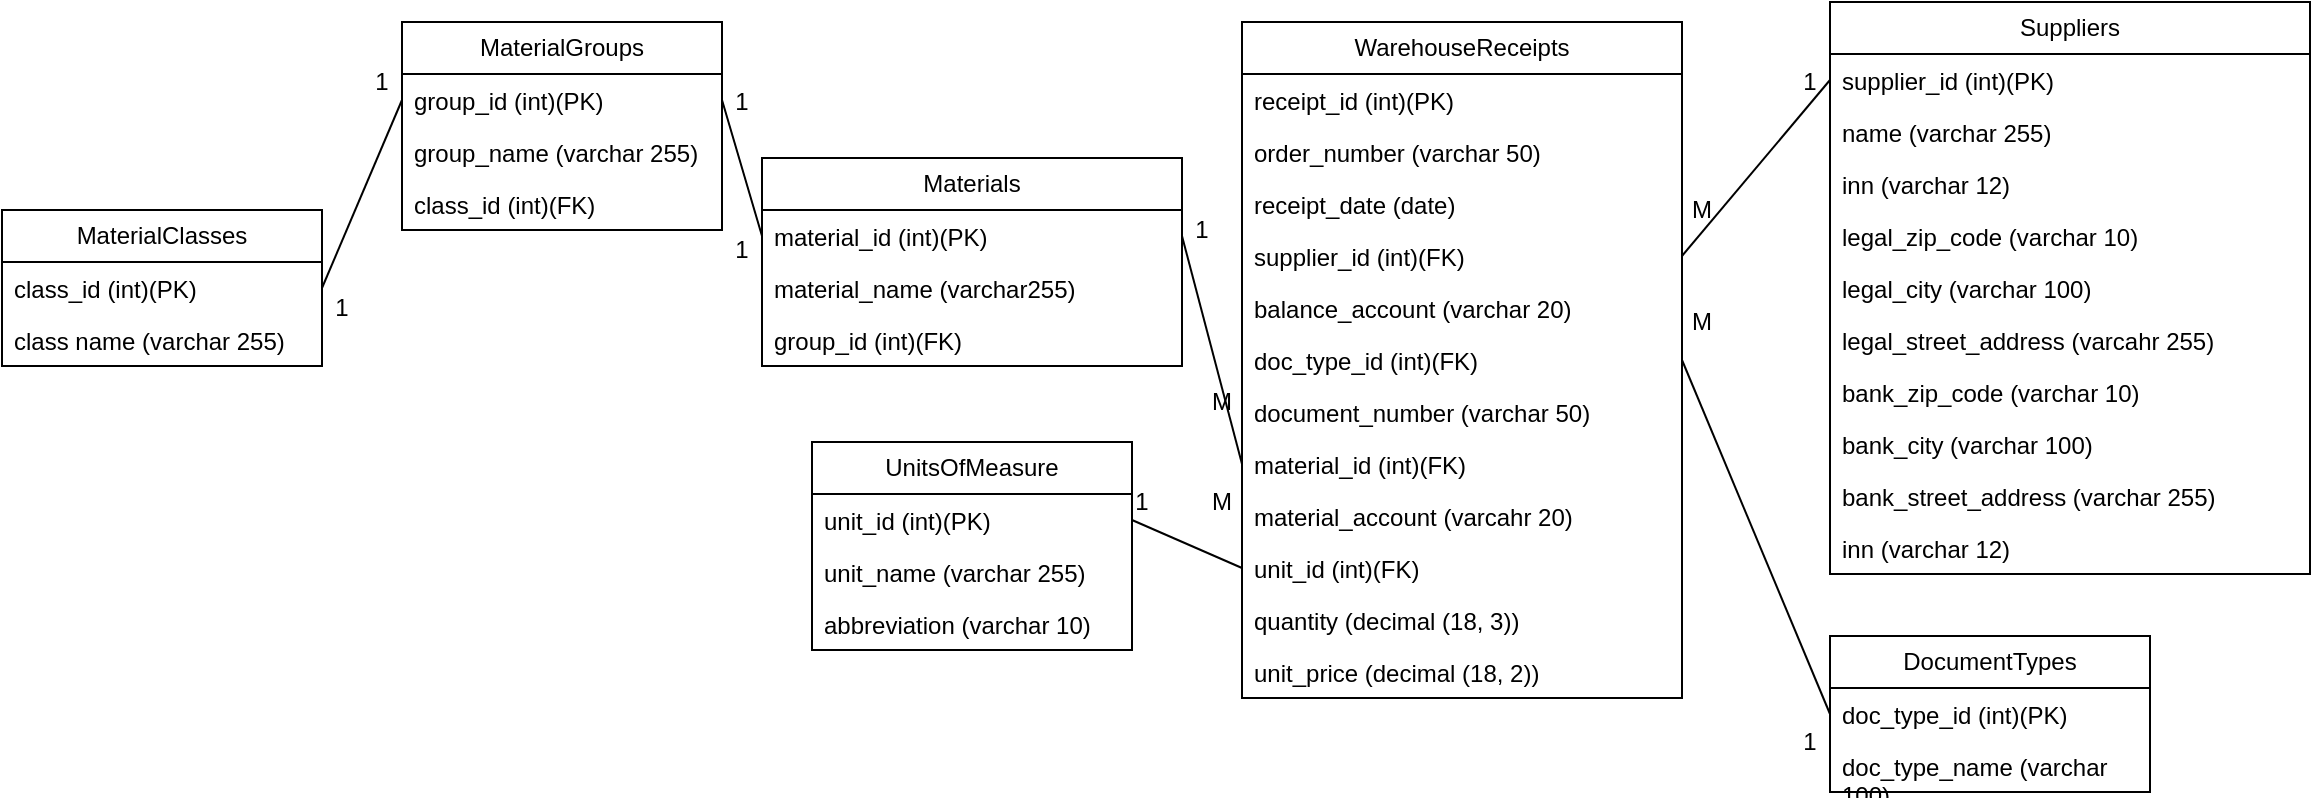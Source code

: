 <mxfile version="28.2.3">
  <diagram name="Страница — 1" id="IQXzP_xZAU_yh_Sl8FRq">
    <mxGraphModel dx="1456" dy="703" grid="1" gridSize="10" guides="1" tooltips="1" connect="1" arrows="1" fold="1" page="1" pageScale="1" pageWidth="827" pageHeight="1169" math="0" shadow="0">
      <root>
        <mxCell id="0" />
        <mxCell id="1" parent="0" />
        <mxCell id="cD_LOHN106aEncBf8dty-1" value="Suppliers" style="swimlane;fontStyle=0;childLayout=stackLayout;horizontal=1;startSize=26;fillColor=none;horizontalStack=0;resizeParent=1;resizeParentMax=0;resizeLast=0;collapsible=1;marginBottom=0;whiteSpace=wrap;html=1;" vertex="1" parent="1">
          <mxGeometry x="414" y="190" width="240" height="286" as="geometry" />
        </mxCell>
        <mxCell id="cD_LOHN106aEncBf8dty-2" value="supplier_id (int)(PK)" style="text;strokeColor=none;fillColor=none;align=left;verticalAlign=top;spacingLeft=4;spacingRight=4;overflow=hidden;rotatable=0;points=[[0,0.5],[1,0.5]];portConstraint=eastwest;whiteSpace=wrap;html=1;" vertex="1" parent="cD_LOHN106aEncBf8dty-1">
          <mxGeometry y="26" width="240" height="26" as="geometry" />
        </mxCell>
        <mxCell id="cD_LOHN106aEncBf8dty-6" value="&lt;div style=&quot;forced-color-adjust: none;&quot;&gt;name (varchar 255)&lt;/div&gt;" style="text;strokeColor=none;fillColor=none;align=left;verticalAlign=top;spacingLeft=4;spacingRight=4;overflow=hidden;rotatable=0;points=[[0,0.5],[1,0.5]];portConstraint=eastwest;whiteSpace=wrap;html=1;" vertex="1" parent="cD_LOHN106aEncBf8dty-1">
          <mxGeometry y="52" width="240" height="26" as="geometry" />
        </mxCell>
        <mxCell id="cD_LOHN106aEncBf8dty-8" value="&lt;div style=&quot;forced-color-adjust: none;&quot;&gt;inn (varchar 12)&lt;/div&gt;" style="text;strokeColor=none;fillColor=none;align=left;verticalAlign=top;spacingLeft=4;spacingRight=4;overflow=hidden;rotatable=0;points=[[0,0.5],[1,0.5]];portConstraint=eastwest;whiteSpace=wrap;html=1;" vertex="1" parent="cD_LOHN106aEncBf8dty-1">
          <mxGeometry y="78" width="240" height="26" as="geometry" />
        </mxCell>
        <mxCell id="cD_LOHN106aEncBf8dty-53" value="&lt;div style=&quot;forced-color-adjust: none;&quot;&gt;legal_zip_code (varchar 10)&lt;/div&gt;" style="text;strokeColor=none;fillColor=none;align=left;verticalAlign=top;spacingLeft=4;spacingRight=4;overflow=hidden;rotatable=0;points=[[0,0.5],[1,0.5]];portConstraint=eastwest;whiteSpace=wrap;html=1;" vertex="1" parent="cD_LOHN106aEncBf8dty-1">
          <mxGeometry y="104" width="240" height="26" as="geometry" />
        </mxCell>
        <mxCell id="cD_LOHN106aEncBf8dty-7" value="&lt;div style=&quot;forced-color-adjust: none;&quot;&gt;legal_city (varchar 100)&lt;/div&gt;" style="text;strokeColor=none;fillColor=none;align=left;verticalAlign=top;spacingLeft=4;spacingRight=4;overflow=hidden;rotatable=0;points=[[0,0.5],[1,0.5]];portConstraint=eastwest;whiteSpace=wrap;html=1;" vertex="1" parent="cD_LOHN106aEncBf8dty-1">
          <mxGeometry y="130" width="240" height="26" as="geometry" />
        </mxCell>
        <mxCell id="cD_LOHN106aEncBf8dty-9" value="&lt;div style=&quot;forced-color-adjust: none;&quot;&gt;legal_street_address (varcahr 255)&lt;/div&gt;" style="text;strokeColor=none;fillColor=none;align=left;verticalAlign=top;spacingLeft=4;spacingRight=4;overflow=hidden;rotatable=0;points=[[0,0.5],[1,0.5]];portConstraint=eastwest;whiteSpace=wrap;html=1;" vertex="1" parent="cD_LOHN106aEncBf8dty-1">
          <mxGeometry y="156" width="240" height="26" as="geometry" />
        </mxCell>
        <mxCell id="cD_LOHN106aEncBf8dty-54" value="&lt;div style=&quot;forced-color-adjust: none;&quot;&gt;bank_zip_code (varchar 10)&lt;/div&gt;" style="text;strokeColor=none;fillColor=none;align=left;verticalAlign=top;spacingLeft=4;spacingRight=4;overflow=hidden;rotatable=0;points=[[0,0.5],[1,0.5]];portConstraint=eastwest;whiteSpace=wrap;html=1;" vertex="1" parent="cD_LOHN106aEncBf8dty-1">
          <mxGeometry y="182" width="240" height="26" as="geometry" />
        </mxCell>
        <mxCell id="cD_LOHN106aEncBf8dty-55" value="&lt;div style=&quot;forced-color-adjust: none;&quot;&gt;bank_city (varchar 100)&lt;/div&gt;" style="text;strokeColor=none;fillColor=none;align=left;verticalAlign=top;spacingLeft=4;spacingRight=4;overflow=hidden;rotatable=0;points=[[0,0.5],[1,0.5]];portConstraint=eastwest;whiteSpace=wrap;html=1;" vertex="1" parent="cD_LOHN106aEncBf8dty-1">
          <mxGeometry y="208" width="240" height="26" as="geometry" />
        </mxCell>
        <mxCell id="cD_LOHN106aEncBf8dty-56" value="bank_street_address (varchar 255&lt;span style=&quot;color: rgba(0, 0, 0, 0); font-family: monospace; font-size: 0px; text-wrap-mode: nowrap;&quot;&gt;%3CmxGraphModel%3E%3Croot%3E%3CmxCell%20id%3D%220%22%2F%3E%3CmxCell%20id%3D%221%22%20parent%3D%220%22%2F%3E%3CmxCell%20id%3D%222%22%20value%3D%22%26lt%3Bdiv%20style%3D%26quot%3Bforced-color-adjust%3A%20none%3B%26quot%3B%26gt%3Binn%20(varchar%2012)%26lt%3B%2Fdiv%26gt%3B%22%20style%3D%22text%3BstrokeColor%3Dnone%3BfillColor%3Dnone%3Balign%3Dleft%3BverticalAlign%3Dtop%3BspacingLeft%3D4%3BspacingRight%3D4%3Boverflow%3Dhidden%3Brotatable%3D0%3Bpoints%3D%5B%5B0%2C0.5%5D%2C%5B1%2C0.5%5D%5D%3BportConstraint%3Deastwest%3BwhiteSpace%3Dwrap%3Bhtml%3D1%3B%22%20vertex%3D%221%22%20parent%3D%221%22%3E%3CmxGeometry%20x%3D%2260%22%20y%3D%22518%22%20width%3D%22180%22%20height%3D%2226%22%20as%3D%22geometry%22%2F%3E%3C%2FmxCell%3E%3C%2Froot%3E%3C%2FmxGraphModel%3E&lt;/span&gt;)" style="text;strokeColor=none;fillColor=none;align=left;verticalAlign=top;spacingLeft=4;spacingRight=4;overflow=hidden;rotatable=0;points=[[0,0.5],[1,0.5]];portConstraint=eastwest;whiteSpace=wrap;html=1;" vertex="1" parent="cD_LOHN106aEncBf8dty-1">
          <mxGeometry y="234" width="240" height="26" as="geometry" />
        </mxCell>
        <mxCell id="cD_LOHN106aEncBf8dty-57" value="&lt;div style=&quot;forced-color-adjust: none;&quot;&gt;inn (varchar 12)&lt;/div&gt;" style="text;strokeColor=none;fillColor=none;align=left;verticalAlign=top;spacingLeft=4;spacingRight=4;overflow=hidden;rotatable=0;points=[[0,0.5],[1,0.5]];portConstraint=eastwest;whiteSpace=wrap;html=1;" vertex="1" parent="cD_LOHN106aEncBf8dty-1">
          <mxGeometry y="260" width="240" height="26" as="geometry" />
        </mxCell>
        <mxCell id="cD_LOHN106aEncBf8dty-11" value="MaterialClasses" style="swimlane;fontStyle=0;childLayout=stackLayout;horizontal=1;startSize=26;fillColor=none;horizontalStack=0;resizeParent=1;resizeParentMax=0;resizeLast=0;collapsible=1;marginBottom=0;whiteSpace=wrap;html=1;" vertex="1" parent="1">
          <mxGeometry x="-500" y="294" width="160" height="78" as="geometry" />
        </mxCell>
        <mxCell id="cD_LOHN106aEncBf8dty-12" value="class_id (int)(PK)" style="text;strokeColor=none;fillColor=none;align=left;verticalAlign=top;spacingLeft=4;spacingRight=4;overflow=hidden;rotatable=0;points=[[0,0.5],[1,0.5]];portConstraint=eastwest;whiteSpace=wrap;html=1;" vertex="1" parent="cD_LOHN106aEncBf8dty-11">
          <mxGeometry y="26" width="160" height="26" as="geometry" />
        </mxCell>
        <mxCell id="cD_LOHN106aEncBf8dty-13" value="&lt;div style=&quot;forced-color-adjust: none;&quot;&gt;class name (varchar 255)&lt;/div&gt;" style="text;strokeColor=none;fillColor=none;align=left;verticalAlign=top;spacingLeft=4;spacingRight=4;overflow=hidden;rotatable=0;points=[[0,0.5],[1,0.5]];portConstraint=eastwest;whiteSpace=wrap;html=1;" vertex="1" parent="cD_LOHN106aEncBf8dty-11">
          <mxGeometry y="52" width="160" height="26" as="geometry" />
        </mxCell>
        <mxCell id="cD_LOHN106aEncBf8dty-18" value="MaterialGroups" style="swimlane;fontStyle=0;childLayout=stackLayout;horizontal=1;startSize=26;fillColor=none;horizontalStack=0;resizeParent=1;resizeParentMax=0;resizeLast=0;collapsible=1;marginBottom=0;whiteSpace=wrap;html=1;" vertex="1" parent="1">
          <mxGeometry x="-300" y="200" width="160" height="104" as="geometry" />
        </mxCell>
        <mxCell id="cD_LOHN106aEncBf8dty-19" value="group_id (int)(PK)" style="text;strokeColor=none;fillColor=none;align=left;verticalAlign=top;spacingLeft=4;spacingRight=4;overflow=hidden;rotatable=0;points=[[0,0.5],[1,0.5]];portConstraint=eastwest;whiteSpace=wrap;html=1;" vertex="1" parent="cD_LOHN106aEncBf8dty-18">
          <mxGeometry y="26" width="160" height="26" as="geometry" />
        </mxCell>
        <mxCell id="cD_LOHN106aEncBf8dty-20" value="&lt;div style=&quot;forced-color-adjust: none;&quot;&gt;group_name (varchar 255)&lt;/div&gt;" style="text;strokeColor=none;fillColor=none;align=left;verticalAlign=top;spacingLeft=4;spacingRight=4;overflow=hidden;rotatable=0;points=[[0,0.5],[1,0.5]];portConstraint=eastwest;whiteSpace=wrap;html=1;" vertex="1" parent="cD_LOHN106aEncBf8dty-18">
          <mxGeometry y="52" width="160" height="26" as="geometry" />
        </mxCell>
        <mxCell id="cD_LOHN106aEncBf8dty-21" value="&lt;div style=&quot;forced-color-adjust: none;&quot;&gt;class_id (int)(FK)&lt;/div&gt;" style="text;strokeColor=none;fillColor=none;align=left;verticalAlign=top;spacingLeft=4;spacingRight=4;overflow=hidden;rotatable=0;points=[[0,0.5],[1,0.5]];portConstraint=eastwest;whiteSpace=wrap;html=1;" vertex="1" parent="cD_LOHN106aEncBf8dty-18">
          <mxGeometry y="78" width="160" height="26" as="geometry" />
        </mxCell>
        <mxCell id="cD_LOHN106aEncBf8dty-22" value="Materials" style="swimlane;fontStyle=0;childLayout=stackLayout;horizontal=1;startSize=26;fillColor=none;horizontalStack=0;resizeParent=1;resizeParentMax=0;resizeLast=0;collapsible=1;marginBottom=0;whiteSpace=wrap;html=1;" vertex="1" parent="1">
          <mxGeometry x="-120" y="268" width="210" height="104" as="geometry" />
        </mxCell>
        <mxCell id="cD_LOHN106aEncBf8dty-23" value="material_id (int)(PK)" style="text;strokeColor=none;fillColor=none;align=left;verticalAlign=top;spacingLeft=4;spacingRight=4;overflow=hidden;rotatable=0;points=[[0,0.5],[1,0.5]];portConstraint=eastwest;whiteSpace=wrap;html=1;" vertex="1" parent="cD_LOHN106aEncBf8dty-22">
          <mxGeometry y="26" width="210" height="26" as="geometry" />
        </mxCell>
        <mxCell id="cD_LOHN106aEncBf8dty-24" value="&lt;div style=&quot;forced-color-adjust: none;&quot;&gt;material_name (varchar255)&lt;/div&gt;" style="text;strokeColor=none;fillColor=none;align=left;verticalAlign=top;spacingLeft=4;spacingRight=4;overflow=hidden;rotatable=0;points=[[0,0.5],[1,0.5]];portConstraint=eastwest;whiteSpace=wrap;html=1;" vertex="1" parent="cD_LOHN106aEncBf8dty-22">
          <mxGeometry y="52" width="210" height="26" as="geometry" />
        </mxCell>
        <mxCell id="cD_LOHN106aEncBf8dty-25" value="&lt;div style=&quot;forced-color-adjust: none;&quot;&gt;group_id (int)(FK)&lt;/div&gt;" style="text;strokeColor=none;fillColor=none;align=left;verticalAlign=top;spacingLeft=4;spacingRight=4;overflow=hidden;rotatable=0;points=[[0,0.5],[1,0.5]];portConstraint=eastwest;whiteSpace=wrap;html=1;" vertex="1" parent="cD_LOHN106aEncBf8dty-22">
          <mxGeometry y="78" width="210" height="26" as="geometry" />
        </mxCell>
        <mxCell id="cD_LOHN106aEncBf8dty-26" value="UnitsOfMeasure" style="swimlane;fontStyle=0;childLayout=stackLayout;horizontal=1;startSize=26;fillColor=none;horizontalStack=0;resizeParent=1;resizeParentMax=0;resizeLast=0;collapsible=1;marginBottom=0;whiteSpace=wrap;html=1;" vertex="1" parent="1">
          <mxGeometry x="-95" y="410" width="160" height="104" as="geometry" />
        </mxCell>
        <mxCell id="cD_LOHN106aEncBf8dty-27" value="unit_id (int)(PK)" style="text;strokeColor=none;fillColor=none;align=left;verticalAlign=top;spacingLeft=4;spacingRight=4;overflow=hidden;rotatable=0;points=[[0,0.5],[1,0.5]];portConstraint=eastwest;whiteSpace=wrap;html=1;" vertex="1" parent="cD_LOHN106aEncBf8dty-26">
          <mxGeometry y="26" width="160" height="26" as="geometry" />
        </mxCell>
        <mxCell id="cD_LOHN106aEncBf8dty-28" value="&lt;div style=&quot;forced-color-adjust: none;&quot;&gt;unit_name (varchar 255)&lt;/div&gt;" style="text;strokeColor=none;fillColor=none;align=left;verticalAlign=top;spacingLeft=4;spacingRight=4;overflow=hidden;rotatable=0;points=[[0,0.5],[1,0.5]];portConstraint=eastwest;whiteSpace=wrap;html=1;" vertex="1" parent="cD_LOHN106aEncBf8dty-26">
          <mxGeometry y="52" width="160" height="26" as="geometry" />
        </mxCell>
        <mxCell id="cD_LOHN106aEncBf8dty-29" value="&lt;div style=&quot;forced-color-adjust: none;&quot;&gt;abbreviation (varchar 10)&lt;/div&gt;" style="text;strokeColor=none;fillColor=none;align=left;verticalAlign=top;spacingLeft=4;spacingRight=4;overflow=hidden;rotatable=0;points=[[0,0.5],[1,0.5]];portConstraint=eastwest;whiteSpace=wrap;html=1;" vertex="1" parent="cD_LOHN106aEncBf8dty-26">
          <mxGeometry y="78" width="160" height="26" as="geometry" />
        </mxCell>
        <mxCell id="cD_LOHN106aEncBf8dty-30" value="DocumentTypes" style="swimlane;fontStyle=0;childLayout=stackLayout;horizontal=1;startSize=26;fillColor=none;horizontalStack=0;resizeParent=1;resizeParentMax=0;resizeLast=0;collapsible=1;marginBottom=0;whiteSpace=wrap;html=1;" vertex="1" parent="1">
          <mxGeometry x="414" y="507" width="160" height="78" as="geometry" />
        </mxCell>
        <mxCell id="cD_LOHN106aEncBf8dty-31" value="doc_type_id (int)(PK)" style="text;strokeColor=none;fillColor=none;align=left;verticalAlign=top;spacingLeft=4;spacingRight=4;overflow=hidden;rotatable=0;points=[[0,0.5],[1,0.5]];portConstraint=eastwest;whiteSpace=wrap;html=1;" vertex="1" parent="cD_LOHN106aEncBf8dty-30">
          <mxGeometry y="26" width="160" height="26" as="geometry" />
        </mxCell>
        <mxCell id="cD_LOHN106aEncBf8dty-32" value="&lt;div style=&quot;forced-color-adjust: none;&quot;&gt;doc_type_name (varchar 100)&lt;/div&gt;" style="text;strokeColor=none;fillColor=none;align=left;verticalAlign=top;spacingLeft=4;spacingRight=4;overflow=hidden;rotatable=0;points=[[0,0.5],[1,0.5]];portConstraint=eastwest;whiteSpace=wrap;html=1;" vertex="1" parent="cD_LOHN106aEncBf8dty-30">
          <mxGeometry y="52" width="160" height="26" as="geometry" />
        </mxCell>
        <mxCell id="cD_LOHN106aEncBf8dty-36" value="WarehouseReceipts" style="swimlane;fontStyle=0;childLayout=stackLayout;horizontal=1;startSize=26;fillColor=none;horizontalStack=0;resizeParent=1;resizeParentMax=0;resizeLast=0;collapsible=1;marginBottom=0;whiteSpace=wrap;html=1;" vertex="1" parent="1">
          <mxGeometry x="120" y="200" width="220" height="338" as="geometry" />
        </mxCell>
        <mxCell id="cD_LOHN106aEncBf8dty-37" value="receipt_id (int)(PK)" style="text;strokeColor=none;fillColor=none;align=left;verticalAlign=top;spacingLeft=4;spacingRight=4;overflow=hidden;rotatable=0;points=[[0,0.5],[1,0.5]];portConstraint=eastwest;whiteSpace=wrap;html=1;" vertex="1" parent="cD_LOHN106aEncBf8dty-36">
          <mxGeometry y="26" width="220" height="26" as="geometry" />
        </mxCell>
        <mxCell id="cD_LOHN106aEncBf8dty-42" value="order_number (varchar 50)" style="text;strokeColor=none;fillColor=none;align=left;verticalAlign=top;spacingLeft=4;spacingRight=4;overflow=hidden;rotatable=0;points=[[0,0.5],[1,0.5]];portConstraint=eastwest;whiteSpace=wrap;html=1;" vertex="1" parent="cD_LOHN106aEncBf8dty-36">
          <mxGeometry y="52" width="220" height="26" as="geometry" />
        </mxCell>
        <mxCell id="cD_LOHN106aEncBf8dty-43" value="receipt_date (date)" style="text;strokeColor=none;fillColor=none;align=left;verticalAlign=top;spacingLeft=4;spacingRight=4;overflow=hidden;rotatable=0;points=[[0,0.5],[1,0.5]];portConstraint=eastwest;whiteSpace=wrap;html=1;" vertex="1" parent="cD_LOHN106aEncBf8dty-36">
          <mxGeometry y="78" width="220" height="26" as="geometry" />
        </mxCell>
        <mxCell id="cD_LOHN106aEncBf8dty-44" value="supplier_id (int)(FK)" style="text;strokeColor=none;fillColor=none;align=left;verticalAlign=top;spacingLeft=4;spacingRight=4;overflow=hidden;rotatable=0;points=[[0,0.5],[1,0.5]];portConstraint=eastwest;whiteSpace=wrap;html=1;" vertex="1" parent="cD_LOHN106aEncBf8dty-36">
          <mxGeometry y="104" width="220" height="26" as="geometry" />
        </mxCell>
        <mxCell id="cD_LOHN106aEncBf8dty-83" value="balance_account (varchar 20)" style="text;strokeColor=none;fillColor=none;align=left;verticalAlign=top;spacingLeft=4;spacingRight=4;overflow=hidden;rotatable=0;points=[[0,0.5],[1,0.5]];portConstraint=eastwest;whiteSpace=wrap;html=1;" vertex="1" parent="cD_LOHN106aEncBf8dty-36">
          <mxGeometry y="130" width="220" height="26" as="geometry" />
        </mxCell>
        <mxCell id="cD_LOHN106aEncBf8dty-45" value="doc_type_id (int)(FK)" style="text;strokeColor=none;fillColor=none;align=left;verticalAlign=top;spacingLeft=4;spacingRight=4;overflow=hidden;rotatable=0;points=[[0,0.5],[1,0.5]];portConstraint=eastwest;whiteSpace=wrap;html=1;" vertex="1" parent="cD_LOHN106aEncBf8dty-36">
          <mxGeometry y="156" width="220" height="26" as="geometry" />
        </mxCell>
        <mxCell id="cD_LOHN106aEncBf8dty-58" value="document_number (varchar 50)" style="text;strokeColor=none;fillColor=none;align=left;verticalAlign=top;spacingLeft=4;spacingRight=4;overflow=hidden;rotatable=0;points=[[0,0.5],[1,0.5]];portConstraint=eastwest;whiteSpace=wrap;html=1;" vertex="1" parent="cD_LOHN106aEncBf8dty-36">
          <mxGeometry y="182" width="220" height="26" as="geometry" />
        </mxCell>
        <mxCell id="cD_LOHN106aEncBf8dty-47" value="material_id (int)(FK)" style="text;strokeColor=none;fillColor=none;align=left;verticalAlign=top;spacingLeft=4;spacingRight=4;overflow=hidden;rotatable=0;points=[[0,0.5],[1,0.5]];portConstraint=eastwest;whiteSpace=wrap;html=1;" vertex="1" parent="cD_LOHN106aEncBf8dty-36">
          <mxGeometry y="208" width="220" height="26" as="geometry" />
        </mxCell>
        <mxCell id="cD_LOHN106aEncBf8dty-84" value="material_account (varcahr 20)" style="text;strokeColor=none;fillColor=none;align=left;verticalAlign=top;spacingLeft=4;spacingRight=4;overflow=hidden;rotatable=0;points=[[0,0.5],[1,0.5]];portConstraint=eastwest;whiteSpace=wrap;html=1;" vertex="1" parent="cD_LOHN106aEncBf8dty-36">
          <mxGeometry y="234" width="220" height="26" as="geometry" />
        </mxCell>
        <mxCell id="cD_LOHN106aEncBf8dty-48" value="unit_id (int)(FK)" style="text;strokeColor=none;fillColor=none;align=left;verticalAlign=top;spacingLeft=4;spacingRight=4;overflow=hidden;rotatable=0;points=[[0,0.5],[1,0.5]];portConstraint=eastwest;whiteSpace=wrap;html=1;" vertex="1" parent="cD_LOHN106aEncBf8dty-36">
          <mxGeometry y="260" width="220" height="26" as="geometry" />
        </mxCell>
        <mxCell id="cD_LOHN106aEncBf8dty-46" value="quantity (decimal (18, 3))" style="text;strokeColor=none;fillColor=none;align=left;verticalAlign=top;spacingLeft=4;spacingRight=4;overflow=hidden;rotatable=0;points=[[0,0.5],[1,0.5]];portConstraint=eastwest;whiteSpace=wrap;html=1;" vertex="1" parent="cD_LOHN106aEncBf8dty-36">
          <mxGeometry y="286" width="220" height="26" as="geometry" />
        </mxCell>
        <mxCell id="cD_LOHN106aEncBf8dty-50" value="unit_price (decimal (18, 2))" style="text;strokeColor=none;fillColor=none;align=left;verticalAlign=top;spacingLeft=4;spacingRight=4;overflow=hidden;rotatable=0;points=[[0,0.5],[1,0.5]];portConstraint=eastwest;whiteSpace=wrap;html=1;" vertex="1" parent="cD_LOHN106aEncBf8dty-36">
          <mxGeometry y="312" width="220" height="26" as="geometry" />
        </mxCell>
        <mxCell id="cD_LOHN106aEncBf8dty-60" value="" style="endArrow=none;html=1;rounded=0;exitX=1;exitY=0.5;exitDx=0;exitDy=0;entryX=0;entryY=0.5;entryDx=0;entryDy=0;" edge="1" parent="1" source="cD_LOHN106aEncBf8dty-44" target="cD_LOHN106aEncBf8dty-2">
          <mxGeometry width="50" height="50" relative="1" as="geometry">
            <mxPoint x="270" y="298" as="sourcePoint" />
            <mxPoint x="430" y="328" as="targetPoint" />
          </mxGeometry>
        </mxCell>
        <mxCell id="cD_LOHN106aEncBf8dty-62" value="" style="endArrow=none;html=1;rounded=0;entryX=0;entryY=0.5;entryDx=0;entryDy=0;exitX=1;exitY=0.5;exitDx=0;exitDy=0;" edge="1" parent="1" source="cD_LOHN106aEncBf8dty-19" target="cD_LOHN106aEncBf8dty-23">
          <mxGeometry width="50" height="50" relative="1" as="geometry">
            <mxPoint x="430" y="510" as="sourcePoint" />
            <mxPoint x="480" y="460" as="targetPoint" />
          </mxGeometry>
        </mxCell>
        <mxCell id="cD_LOHN106aEncBf8dty-63" value="" style="endArrow=none;html=1;rounded=0;exitX=1;exitY=0.5;exitDx=0;exitDy=0;entryX=0;entryY=0.5;entryDx=0;entryDy=0;" edge="1" parent="1" source="cD_LOHN106aEncBf8dty-12" target="cD_LOHN106aEncBf8dty-19">
          <mxGeometry width="50" height="50" relative="1" as="geometry">
            <mxPoint x="430" y="510" as="sourcePoint" />
            <mxPoint x="480" y="460" as="targetPoint" />
          </mxGeometry>
        </mxCell>
        <mxCell id="cD_LOHN106aEncBf8dty-64" value="" style="endArrow=none;html=1;rounded=0;entryX=0;entryY=0.5;entryDx=0;entryDy=0;exitX=1;exitY=0.5;exitDx=0;exitDy=0;" edge="1" parent="1" source="cD_LOHN106aEncBf8dty-23" target="cD_LOHN106aEncBf8dty-47">
          <mxGeometry width="50" height="50" relative="1" as="geometry">
            <mxPoint x="50" y="460" as="sourcePoint" />
            <mxPoint x="100" y="410" as="targetPoint" />
          </mxGeometry>
        </mxCell>
        <mxCell id="cD_LOHN106aEncBf8dty-65" value="" style="endArrow=none;html=1;rounded=0;entryX=0;entryY=0.5;entryDx=0;entryDy=0;exitX=1;exitY=0.5;exitDx=0;exitDy=0;" edge="1" parent="1" source="cD_LOHN106aEncBf8dty-27" target="cD_LOHN106aEncBf8dty-48">
          <mxGeometry width="50" height="50" relative="1" as="geometry">
            <mxPoint x="50" y="460" as="sourcePoint" />
            <mxPoint x="100" y="410" as="targetPoint" />
          </mxGeometry>
        </mxCell>
        <mxCell id="cD_LOHN106aEncBf8dty-66" value="" style="endArrow=none;html=1;rounded=0;exitX=0;exitY=0.5;exitDx=0;exitDy=0;entryX=1;entryY=0.5;entryDx=0;entryDy=0;" edge="1" parent="1" source="cD_LOHN106aEncBf8dty-31" target="cD_LOHN106aEncBf8dty-45">
          <mxGeometry width="50" height="50" relative="1" as="geometry">
            <mxPoint x="100" y="460" as="sourcePoint" />
            <mxPoint x="390" y="380" as="targetPoint" />
          </mxGeometry>
        </mxCell>
        <mxCell id="cD_LOHN106aEncBf8dty-67" value="1" style="text;html=1;align=center;verticalAlign=middle;whiteSpace=wrap;rounded=0;" vertex="1" parent="1">
          <mxGeometry x="394" y="220" width="20" height="20" as="geometry" />
        </mxCell>
        <mxCell id="cD_LOHN106aEncBf8dty-69" value="1" style="text;html=1;align=center;verticalAlign=middle;whiteSpace=wrap;rounded=0;" vertex="1" parent="1">
          <mxGeometry x="394" y="550" width="20" height="20" as="geometry" />
        </mxCell>
        <mxCell id="cD_LOHN106aEncBf8dty-70" value="М" style="text;html=1;align=center;verticalAlign=middle;whiteSpace=wrap;rounded=0;" vertex="1" parent="1">
          <mxGeometry x="340" y="340" width="20" height="20" as="geometry" />
        </mxCell>
        <mxCell id="cD_LOHN106aEncBf8dty-68" value="М" style="text;html=1;align=center;verticalAlign=middle;whiteSpace=wrap;rounded=0;" vertex="1" parent="1">
          <mxGeometry x="340" y="284" width="20" height="20" as="geometry" />
        </mxCell>
        <mxCell id="cD_LOHN106aEncBf8dty-73" value="М" style="text;html=1;align=center;verticalAlign=middle;whiteSpace=wrap;rounded=0;" vertex="1" parent="1">
          <mxGeometry x="100" y="380" width="20" height="20" as="geometry" />
        </mxCell>
        <mxCell id="cD_LOHN106aEncBf8dty-74" value="М" style="text;html=1;align=center;verticalAlign=middle;whiteSpace=wrap;rounded=0;" vertex="1" parent="1">
          <mxGeometry x="100" y="430" width="20" height="20" as="geometry" />
        </mxCell>
        <mxCell id="cD_LOHN106aEncBf8dty-75" value="1" style="text;html=1;align=center;verticalAlign=middle;whiteSpace=wrap;rounded=0;" vertex="1" parent="1">
          <mxGeometry x="60" y="430" width="20" height="20" as="geometry" />
        </mxCell>
        <mxCell id="cD_LOHN106aEncBf8dty-76" value="1" style="text;html=1;align=center;verticalAlign=middle;whiteSpace=wrap;rounded=0;" vertex="1" parent="1">
          <mxGeometry x="90" y="294" width="20" height="20" as="geometry" />
        </mxCell>
        <mxCell id="cD_LOHN106aEncBf8dty-79" value="1" style="text;html=1;align=center;verticalAlign=middle;whiteSpace=wrap;rounded=0;" vertex="1" parent="1">
          <mxGeometry x="-140" y="304" width="20" height="20" as="geometry" />
        </mxCell>
        <mxCell id="cD_LOHN106aEncBf8dty-80" value="1" style="text;html=1;align=center;verticalAlign=middle;whiteSpace=wrap;rounded=0;" vertex="1" parent="1">
          <mxGeometry x="-140" y="230" width="20" height="20" as="geometry" />
        </mxCell>
        <mxCell id="cD_LOHN106aEncBf8dty-81" value="1" style="text;html=1;align=center;verticalAlign=middle;whiteSpace=wrap;rounded=0;" vertex="1" parent="1">
          <mxGeometry x="-320" y="220" width="20" height="20" as="geometry" />
        </mxCell>
        <mxCell id="cD_LOHN106aEncBf8dty-82" value="1" style="text;html=1;align=center;verticalAlign=middle;whiteSpace=wrap;rounded=0;" vertex="1" parent="1">
          <mxGeometry x="-340" y="333" width="20" height="20" as="geometry" />
        </mxCell>
      </root>
    </mxGraphModel>
  </diagram>
</mxfile>

